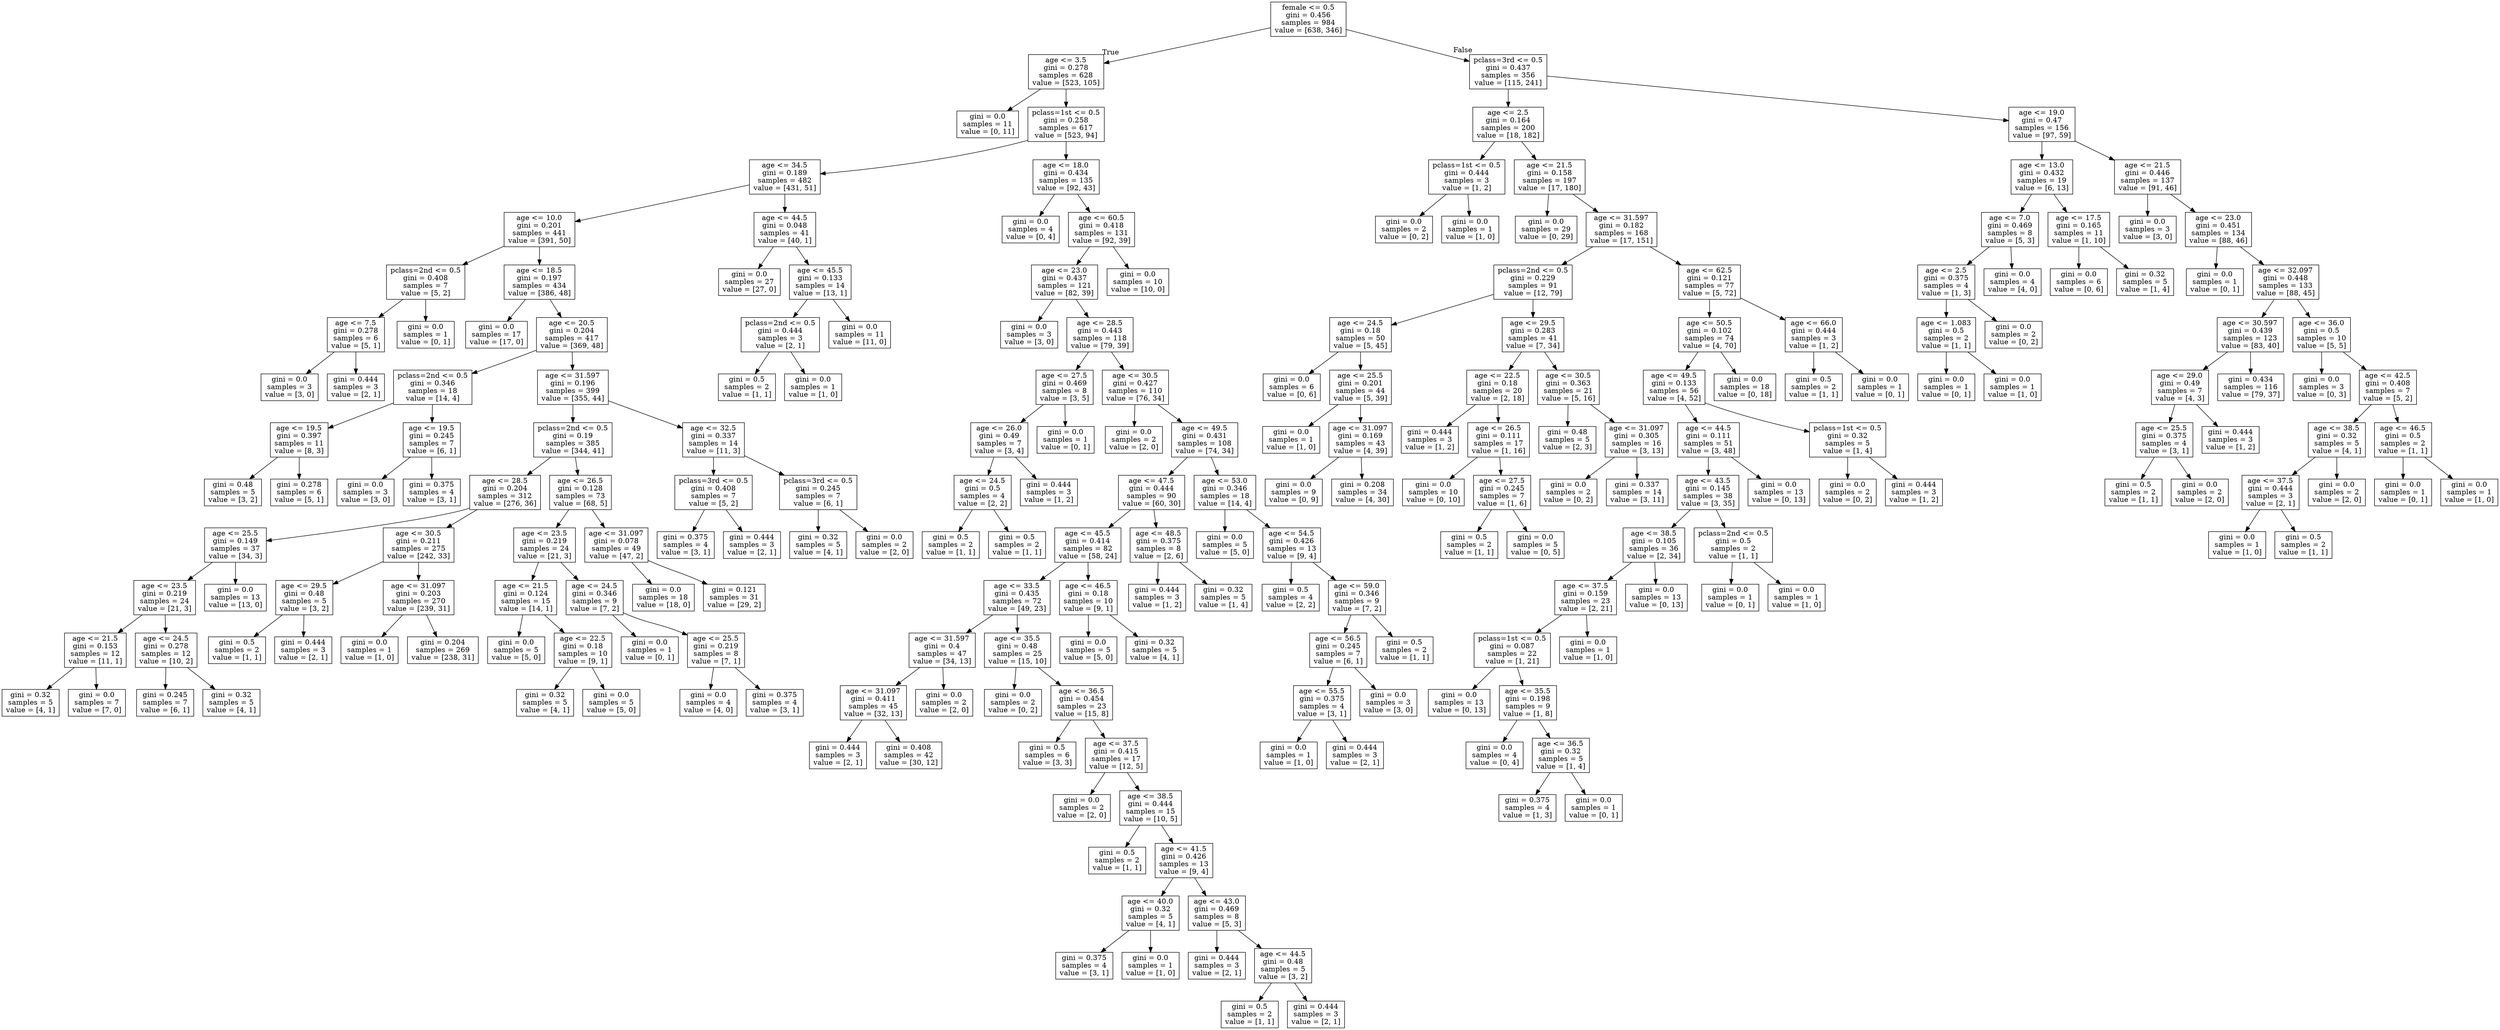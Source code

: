 digraph Tree {
node [shape=box] ;
0 [label="female <= 0.5\ngini = 0.456\nsamples = 984\nvalue = [638, 346]"] ;
1 [label="age <= 3.5\ngini = 0.278\nsamples = 628\nvalue = [523, 105]"] ;
0 -> 1 [labeldistance=2.5, labelangle=45, headlabel="True"] ;
2 [label="gini = 0.0\nsamples = 11\nvalue = [0, 11]"] ;
1 -> 2 ;
3 [label="pclass=1st <= 0.5\ngini = 0.258\nsamples = 617\nvalue = [523, 94]"] ;
1 -> 3 ;
4 [label="age <= 34.5\ngini = 0.189\nsamples = 482\nvalue = [431, 51]"] ;
3 -> 4 ;
5 [label="age <= 10.0\ngini = 0.201\nsamples = 441\nvalue = [391, 50]"] ;
4 -> 5 ;
6 [label="pclass=2nd <= 0.5\ngini = 0.408\nsamples = 7\nvalue = [5, 2]"] ;
5 -> 6 ;
7 [label="age <= 7.5\ngini = 0.278\nsamples = 6\nvalue = [5, 1]"] ;
6 -> 7 ;
8 [label="gini = 0.0\nsamples = 3\nvalue = [3, 0]"] ;
7 -> 8 ;
9 [label="gini = 0.444\nsamples = 3\nvalue = [2, 1]"] ;
7 -> 9 ;
10 [label="gini = 0.0\nsamples = 1\nvalue = [0, 1]"] ;
6 -> 10 ;
11 [label="age <= 18.5\ngini = 0.197\nsamples = 434\nvalue = [386, 48]"] ;
5 -> 11 ;
12 [label="gini = 0.0\nsamples = 17\nvalue = [17, 0]"] ;
11 -> 12 ;
13 [label="age <= 20.5\ngini = 0.204\nsamples = 417\nvalue = [369, 48]"] ;
11 -> 13 ;
14 [label="pclass=2nd <= 0.5\ngini = 0.346\nsamples = 18\nvalue = [14, 4]"] ;
13 -> 14 ;
15 [label="age <= 19.5\ngini = 0.397\nsamples = 11\nvalue = [8, 3]"] ;
14 -> 15 ;
16 [label="gini = 0.48\nsamples = 5\nvalue = [3, 2]"] ;
15 -> 16 ;
17 [label="gini = 0.278\nsamples = 6\nvalue = [5, 1]"] ;
15 -> 17 ;
18 [label="age <= 19.5\ngini = 0.245\nsamples = 7\nvalue = [6, 1]"] ;
14 -> 18 ;
19 [label="gini = 0.0\nsamples = 3\nvalue = [3, 0]"] ;
18 -> 19 ;
20 [label="gini = 0.375\nsamples = 4\nvalue = [3, 1]"] ;
18 -> 20 ;
21 [label="age <= 31.597\ngini = 0.196\nsamples = 399\nvalue = [355, 44]"] ;
13 -> 21 ;
22 [label="pclass=2nd <= 0.5\ngini = 0.19\nsamples = 385\nvalue = [344, 41]"] ;
21 -> 22 ;
23 [label="age <= 28.5\ngini = 0.204\nsamples = 312\nvalue = [276, 36]"] ;
22 -> 23 ;
24 [label="age <= 25.5\ngini = 0.149\nsamples = 37\nvalue = [34, 3]"] ;
23 -> 24 ;
25 [label="age <= 23.5\ngini = 0.219\nsamples = 24\nvalue = [21, 3]"] ;
24 -> 25 ;
26 [label="age <= 21.5\ngini = 0.153\nsamples = 12\nvalue = [11, 1]"] ;
25 -> 26 ;
27 [label="gini = 0.32\nsamples = 5\nvalue = [4, 1]"] ;
26 -> 27 ;
28 [label="gini = 0.0\nsamples = 7\nvalue = [7, 0]"] ;
26 -> 28 ;
29 [label="age <= 24.5\ngini = 0.278\nsamples = 12\nvalue = [10, 2]"] ;
25 -> 29 ;
30 [label="gini = 0.245\nsamples = 7\nvalue = [6, 1]"] ;
29 -> 30 ;
31 [label="gini = 0.32\nsamples = 5\nvalue = [4, 1]"] ;
29 -> 31 ;
32 [label="gini = 0.0\nsamples = 13\nvalue = [13, 0]"] ;
24 -> 32 ;
33 [label="age <= 30.5\ngini = 0.211\nsamples = 275\nvalue = [242, 33]"] ;
23 -> 33 ;
34 [label="age <= 29.5\ngini = 0.48\nsamples = 5\nvalue = [3, 2]"] ;
33 -> 34 ;
35 [label="gini = 0.5\nsamples = 2\nvalue = [1, 1]"] ;
34 -> 35 ;
36 [label="gini = 0.444\nsamples = 3\nvalue = [2, 1]"] ;
34 -> 36 ;
37 [label="age <= 31.097\ngini = 0.203\nsamples = 270\nvalue = [239, 31]"] ;
33 -> 37 ;
38 [label="gini = 0.0\nsamples = 1\nvalue = [1, 0]"] ;
37 -> 38 ;
39 [label="gini = 0.204\nsamples = 269\nvalue = [238, 31]"] ;
37 -> 39 ;
40 [label="age <= 26.5\ngini = 0.128\nsamples = 73\nvalue = [68, 5]"] ;
22 -> 40 ;
41 [label="age <= 23.5\ngini = 0.219\nsamples = 24\nvalue = [21, 3]"] ;
40 -> 41 ;
42 [label="age <= 21.5\ngini = 0.124\nsamples = 15\nvalue = [14, 1]"] ;
41 -> 42 ;
43 [label="gini = 0.0\nsamples = 5\nvalue = [5, 0]"] ;
42 -> 43 ;
44 [label="age <= 22.5\ngini = 0.18\nsamples = 10\nvalue = [9, 1]"] ;
42 -> 44 ;
45 [label="gini = 0.32\nsamples = 5\nvalue = [4, 1]"] ;
44 -> 45 ;
46 [label="gini = 0.0\nsamples = 5\nvalue = [5, 0]"] ;
44 -> 46 ;
47 [label="age <= 24.5\ngini = 0.346\nsamples = 9\nvalue = [7, 2]"] ;
41 -> 47 ;
48 [label="gini = 0.0\nsamples = 1\nvalue = [0, 1]"] ;
47 -> 48 ;
49 [label="age <= 25.5\ngini = 0.219\nsamples = 8\nvalue = [7, 1]"] ;
47 -> 49 ;
50 [label="gini = 0.0\nsamples = 4\nvalue = [4, 0]"] ;
49 -> 50 ;
51 [label="gini = 0.375\nsamples = 4\nvalue = [3, 1]"] ;
49 -> 51 ;
52 [label="age <= 31.097\ngini = 0.078\nsamples = 49\nvalue = [47, 2]"] ;
40 -> 52 ;
53 [label="gini = 0.0\nsamples = 18\nvalue = [18, 0]"] ;
52 -> 53 ;
54 [label="gini = 0.121\nsamples = 31\nvalue = [29, 2]"] ;
52 -> 54 ;
55 [label="age <= 32.5\ngini = 0.337\nsamples = 14\nvalue = [11, 3]"] ;
21 -> 55 ;
56 [label="pclass=3rd <= 0.5\ngini = 0.408\nsamples = 7\nvalue = [5, 2]"] ;
55 -> 56 ;
57 [label="gini = 0.375\nsamples = 4\nvalue = [3, 1]"] ;
56 -> 57 ;
58 [label="gini = 0.444\nsamples = 3\nvalue = [2, 1]"] ;
56 -> 58 ;
59 [label="pclass=3rd <= 0.5\ngini = 0.245\nsamples = 7\nvalue = [6, 1]"] ;
55 -> 59 ;
60 [label="gini = 0.32\nsamples = 5\nvalue = [4, 1]"] ;
59 -> 60 ;
61 [label="gini = 0.0\nsamples = 2\nvalue = [2, 0]"] ;
59 -> 61 ;
62 [label="age <= 44.5\ngini = 0.048\nsamples = 41\nvalue = [40, 1]"] ;
4 -> 62 ;
63 [label="gini = 0.0\nsamples = 27\nvalue = [27, 0]"] ;
62 -> 63 ;
64 [label="age <= 45.5\ngini = 0.133\nsamples = 14\nvalue = [13, 1]"] ;
62 -> 64 ;
65 [label="pclass=2nd <= 0.5\ngini = 0.444\nsamples = 3\nvalue = [2, 1]"] ;
64 -> 65 ;
66 [label="gini = 0.5\nsamples = 2\nvalue = [1, 1]"] ;
65 -> 66 ;
67 [label="gini = 0.0\nsamples = 1\nvalue = [1, 0]"] ;
65 -> 67 ;
68 [label="gini = 0.0\nsamples = 11\nvalue = [11, 0]"] ;
64 -> 68 ;
69 [label="age <= 18.0\ngini = 0.434\nsamples = 135\nvalue = [92, 43]"] ;
3 -> 69 ;
70 [label="gini = 0.0\nsamples = 4\nvalue = [0, 4]"] ;
69 -> 70 ;
71 [label="age <= 60.5\ngini = 0.418\nsamples = 131\nvalue = [92, 39]"] ;
69 -> 71 ;
72 [label="age <= 23.0\ngini = 0.437\nsamples = 121\nvalue = [82, 39]"] ;
71 -> 72 ;
73 [label="gini = 0.0\nsamples = 3\nvalue = [3, 0]"] ;
72 -> 73 ;
74 [label="age <= 28.5\ngini = 0.443\nsamples = 118\nvalue = [79, 39]"] ;
72 -> 74 ;
75 [label="age <= 27.5\ngini = 0.469\nsamples = 8\nvalue = [3, 5]"] ;
74 -> 75 ;
76 [label="age <= 26.0\ngini = 0.49\nsamples = 7\nvalue = [3, 4]"] ;
75 -> 76 ;
77 [label="age <= 24.5\ngini = 0.5\nsamples = 4\nvalue = [2, 2]"] ;
76 -> 77 ;
78 [label="gini = 0.5\nsamples = 2\nvalue = [1, 1]"] ;
77 -> 78 ;
79 [label="gini = 0.5\nsamples = 2\nvalue = [1, 1]"] ;
77 -> 79 ;
80 [label="gini = 0.444\nsamples = 3\nvalue = [1, 2]"] ;
76 -> 80 ;
81 [label="gini = 0.0\nsamples = 1\nvalue = [0, 1]"] ;
75 -> 81 ;
82 [label="age <= 30.5\ngini = 0.427\nsamples = 110\nvalue = [76, 34]"] ;
74 -> 82 ;
83 [label="gini = 0.0\nsamples = 2\nvalue = [2, 0]"] ;
82 -> 83 ;
84 [label="age <= 49.5\ngini = 0.431\nsamples = 108\nvalue = [74, 34]"] ;
82 -> 84 ;
85 [label="age <= 47.5\ngini = 0.444\nsamples = 90\nvalue = [60, 30]"] ;
84 -> 85 ;
86 [label="age <= 45.5\ngini = 0.414\nsamples = 82\nvalue = [58, 24]"] ;
85 -> 86 ;
87 [label="age <= 33.5\ngini = 0.435\nsamples = 72\nvalue = [49, 23]"] ;
86 -> 87 ;
88 [label="age <= 31.597\ngini = 0.4\nsamples = 47\nvalue = [34, 13]"] ;
87 -> 88 ;
89 [label="age <= 31.097\ngini = 0.411\nsamples = 45\nvalue = [32, 13]"] ;
88 -> 89 ;
90 [label="gini = 0.444\nsamples = 3\nvalue = [2, 1]"] ;
89 -> 90 ;
91 [label="gini = 0.408\nsamples = 42\nvalue = [30, 12]"] ;
89 -> 91 ;
92 [label="gini = 0.0\nsamples = 2\nvalue = [2, 0]"] ;
88 -> 92 ;
93 [label="age <= 35.5\ngini = 0.48\nsamples = 25\nvalue = [15, 10]"] ;
87 -> 93 ;
94 [label="gini = 0.0\nsamples = 2\nvalue = [0, 2]"] ;
93 -> 94 ;
95 [label="age <= 36.5\ngini = 0.454\nsamples = 23\nvalue = [15, 8]"] ;
93 -> 95 ;
96 [label="gini = 0.5\nsamples = 6\nvalue = [3, 3]"] ;
95 -> 96 ;
97 [label="age <= 37.5\ngini = 0.415\nsamples = 17\nvalue = [12, 5]"] ;
95 -> 97 ;
98 [label="gini = 0.0\nsamples = 2\nvalue = [2, 0]"] ;
97 -> 98 ;
99 [label="age <= 38.5\ngini = 0.444\nsamples = 15\nvalue = [10, 5]"] ;
97 -> 99 ;
100 [label="gini = 0.5\nsamples = 2\nvalue = [1, 1]"] ;
99 -> 100 ;
101 [label="age <= 41.5\ngini = 0.426\nsamples = 13\nvalue = [9, 4]"] ;
99 -> 101 ;
102 [label="age <= 40.0\ngini = 0.32\nsamples = 5\nvalue = [4, 1]"] ;
101 -> 102 ;
103 [label="gini = 0.375\nsamples = 4\nvalue = [3, 1]"] ;
102 -> 103 ;
104 [label="gini = 0.0\nsamples = 1\nvalue = [1, 0]"] ;
102 -> 104 ;
105 [label="age <= 43.0\ngini = 0.469\nsamples = 8\nvalue = [5, 3]"] ;
101 -> 105 ;
106 [label="gini = 0.444\nsamples = 3\nvalue = [2, 1]"] ;
105 -> 106 ;
107 [label="age <= 44.5\ngini = 0.48\nsamples = 5\nvalue = [3, 2]"] ;
105 -> 107 ;
108 [label="gini = 0.5\nsamples = 2\nvalue = [1, 1]"] ;
107 -> 108 ;
109 [label="gini = 0.444\nsamples = 3\nvalue = [2, 1]"] ;
107 -> 109 ;
110 [label="age <= 46.5\ngini = 0.18\nsamples = 10\nvalue = [9, 1]"] ;
86 -> 110 ;
111 [label="gini = 0.0\nsamples = 5\nvalue = [5, 0]"] ;
110 -> 111 ;
112 [label="gini = 0.32\nsamples = 5\nvalue = [4, 1]"] ;
110 -> 112 ;
113 [label="age <= 48.5\ngini = 0.375\nsamples = 8\nvalue = [2, 6]"] ;
85 -> 113 ;
114 [label="gini = 0.444\nsamples = 3\nvalue = [1, 2]"] ;
113 -> 114 ;
115 [label="gini = 0.32\nsamples = 5\nvalue = [1, 4]"] ;
113 -> 115 ;
116 [label="age <= 53.0\ngini = 0.346\nsamples = 18\nvalue = [14, 4]"] ;
84 -> 116 ;
117 [label="gini = 0.0\nsamples = 5\nvalue = [5, 0]"] ;
116 -> 117 ;
118 [label="age <= 54.5\ngini = 0.426\nsamples = 13\nvalue = [9, 4]"] ;
116 -> 118 ;
119 [label="gini = 0.5\nsamples = 4\nvalue = [2, 2]"] ;
118 -> 119 ;
120 [label="age <= 59.0\ngini = 0.346\nsamples = 9\nvalue = [7, 2]"] ;
118 -> 120 ;
121 [label="age <= 56.5\ngini = 0.245\nsamples = 7\nvalue = [6, 1]"] ;
120 -> 121 ;
122 [label="age <= 55.5\ngini = 0.375\nsamples = 4\nvalue = [3, 1]"] ;
121 -> 122 ;
123 [label="gini = 0.0\nsamples = 1\nvalue = [1, 0]"] ;
122 -> 123 ;
124 [label="gini = 0.444\nsamples = 3\nvalue = [2, 1]"] ;
122 -> 124 ;
125 [label="gini = 0.0\nsamples = 3\nvalue = [3, 0]"] ;
121 -> 125 ;
126 [label="gini = 0.5\nsamples = 2\nvalue = [1, 1]"] ;
120 -> 126 ;
127 [label="gini = 0.0\nsamples = 10\nvalue = [10, 0]"] ;
71 -> 127 ;
128 [label="pclass=3rd <= 0.5\ngini = 0.437\nsamples = 356\nvalue = [115, 241]"] ;
0 -> 128 [labeldistance=2.5, labelangle=-45, headlabel="False"] ;
129 [label="age <= 2.5\ngini = 0.164\nsamples = 200\nvalue = [18, 182]"] ;
128 -> 129 ;
130 [label="pclass=1st <= 0.5\ngini = 0.444\nsamples = 3\nvalue = [1, 2]"] ;
129 -> 130 ;
131 [label="gini = 0.0\nsamples = 2\nvalue = [0, 2]"] ;
130 -> 131 ;
132 [label="gini = 0.0\nsamples = 1\nvalue = [1, 0]"] ;
130 -> 132 ;
133 [label="age <= 21.5\ngini = 0.158\nsamples = 197\nvalue = [17, 180]"] ;
129 -> 133 ;
134 [label="gini = 0.0\nsamples = 29\nvalue = [0, 29]"] ;
133 -> 134 ;
135 [label="age <= 31.597\ngini = 0.182\nsamples = 168\nvalue = [17, 151]"] ;
133 -> 135 ;
136 [label="pclass=2nd <= 0.5\ngini = 0.229\nsamples = 91\nvalue = [12, 79]"] ;
135 -> 136 ;
137 [label="age <= 24.5\ngini = 0.18\nsamples = 50\nvalue = [5, 45]"] ;
136 -> 137 ;
138 [label="gini = 0.0\nsamples = 6\nvalue = [0, 6]"] ;
137 -> 138 ;
139 [label="age <= 25.5\ngini = 0.201\nsamples = 44\nvalue = [5, 39]"] ;
137 -> 139 ;
140 [label="gini = 0.0\nsamples = 1\nvalue = [1, 0]"] ;
139 -> 140 ;
141 [label="age <= 31.097\ngini = 0.169\nsamples = 43\nvalue = [4, 39]"] ;
139 -> 141 ;
142 [label="gini = 0.0\nsamples = 9\nvalue = [0, 9]"] ;
141 -> 142 ;
143 [label="gini = 0.208\nsamples = 34\nvalue = [4, 30]"] ;
141 -> 143 ;
144 [label="age <= 29.5\ngini = 0.283\nsamples = 41\nvalue = [7, 34]"] ;
136 -> 144 ;
145 [label="age <= 22.5\ngini = 0.18\nsamples = 20\nvalue = [2, 18]"] ;
144 -> 145 ;
146 [label="gini = 0.444\nsamples = 3\nvalue = [1, 2]"] ;
145 -> 146 ;
147 [label="age <= 26.5\ngini = 0.111\nsamples = 17\nvalue = [1, 16]"] ;
145 -> 147 ;
148 [label="gini = 0.0\nsamples = 10\nvalue = [0, 10]"] ;
147 -> 148 ;
149 [label="age <= 27.5\ngini = 0.245\nsamples = 7\nvalue = [1, 6]"] ;
147 -> 149 ;
150 [label="gini = 0.5\nsamples = 2\nvalue = [1, 1]"] ;
149 -> 150 ;
151 [label="gini = 0.0\nsamples = 5\nvalue = [0, 5]"] ;
149 -> 151 ;
152 [label="age <= 30.5\ngini = 0.363\nsamples = 21\nvalue = [5, 16]"] ;
144 -> 152 ;
153 [label="gini = 0.48\nsamples = 5\nvalue = [2, 3]"] ;
152 -> 153 ;
154 [label="age <= 31.097\ngini = 0.305\nsamples = 16\nvalue = [3, 13]"] ;
152 -> 154 ;
155 [label="gini = 0.0\nsamples = 2\nvalue = [0, 2]"] ;
154 -> 155 ;
156 [label="gini = 0.337\nsamples = 14\nvalue = [3, 11]"] ;
154 -> 156 ;
157 [label="age <= 62.5\ngini = 0.121\nsamples = 77\nvalue = [5, 72]"] ;
135 -> 157 ;
158 [label="age <= 50.5\ngini = 0.102\nsamples = 74\nvalue = [4, 70]"] ;
157 -> 158 ;
159 [label="age <= 49.5\ngini = 0.133\nsamples = 56\nvalue = [4, 52]"] ;
158 -> 159 ;
160 [label="age <= 44.5\ngini = 0.111\nsamples = 51\nvalue = [3, 48]"] ;
159 -> 160 ;
161 [label="age <= 43.5\ngini = 0.145\nsamples = 38\nvalue = [3, 35]"] ;
160 -> 161 ;
162 [label="age <= 38.5\ngini = 0.105\nsamples = 36\nvalue = [2, 34]"] ;
161 -> 162 ;
163 [label="age <= 37.5\ngini = 0.159\nsamples = 23\nvalue = [2, 21]"] ;
162 -> 163 ;
164 [label="pclass=1st <= 0.5\ngini = 0.087\nsamples = 22\nvalue = [1, 21]"] ;
163 -> 164 ;
165 [label="gini = 0.0\nsamples = 13\nvalue = [0, 13]"] ;
164 -> 165 ;
166 [label="age <= 35.5\ngini = 0.198\nsamples = 9\nvalue = [1, 8]"] ;
164 -> 166 ;
167 [label="gini = 0.0\nsamples = 4\nvalue = [0, 4]"] ;
166 -> 167 ;
168 [label="age <= 36.5\ngini = 0.32\nsamples = 5\nvalue = [1, 4]"] ;
166 -> 168 ;
169 [label="gini = 0.375\nsamples = 4\nvalue = [1, 3]"] ;
168 -> 169 ;
170 [label="gini = 0.0\nsamples = 1\nvalue = [0, 1]"] ;
168 -> 170 ;
171 [label="gini = 0.0\nsamples = 1\nvalue = [1, 0]"] ;
163 -> 171 ;
172 [label="gini = 0.0\nsamples = 13\nvalue = [0, 13]"] ;
162 -> 172 ;
173 [label="pclass=2nd <= 0.5\ngini = 0.5\nsamples = 2\nvalue = [1, 1]"] ;
161 -> 173 ;
174 [label="gini = 0.0\nsamples = 1\nvalue = [0, 1]"] ;
173 -> 174 ;
175 [label="gini = 0.0\nsamples = 1\nvalue = [1, 0]"] ;
173 -> 175 ;
176 [label="gini = 0.0\nsamples = 13\nvalue = [0, 13]"] ;
160 -> 176 ;
177 [label="pclass=1st <= 0.5\ngini = 0.32\nsamples = 5\nvalue = [1, 4]"] ;
159 -> 177 ;
178 [label="gini = 0.0\nsamples = 2\nvalue = [0, 2]"] ;
177 -> 178 ;
179 [label="gini = 0.444\nsamples = 3\nvalue = [1, 2]"] ;
177 -> 179 ;
180 [label="gini = 0.0\nsamples = 18\nvalue = [0, 18]"] ;
158 -> 180 ;
181 [label="age <= 66.0\ngini = 0.444\nsamples = 3\nvalue = [1, 2]"] ;
157 -> 181 ;
182 [label="gini = 0.5\nsamples = 2\nvalue = [1, 1]"] ;
181 -> 182 ;
183 [label="gini = 0.0\nsamples = 1\nvalue = [0, 1]"] ;
181 -> 183 ;
184 [label="age <= 19.0\ngini = 0.47\nsamples = 156\nvalue = [97, 59]"] ;
128 -> 184 ;
185 [label="age <= 13.0\ngini = 0.432\nsamples = 19\nvalue = [6, 13]"] ;
184 -> 185 ;
186 [label="age <= 7.0\ngini = 0.469\nsamples = 8\nvalue = [5, 3]"] ;
185 -> 186 ;
187 [label="age <= 2.5\ngini = 0.375\nsamples = 4\nvalue = [1, 3]"] ;
186 -> 187 ;
188 [label="age <= 1.083\ngini = 0.5\nsamples = 2\nvalue = [1, 1]"] ;
187 -> 188 ;
189 [label="gini = 0.0\nsamples = 1\nvalue = [0, 1]"] ;
188 -> 189 ;
190 [label="gini = 0.0\nsamples = 1\nvalue = [1, 0]"] ;
188 -> 190 ;
191 [label="gini = 0.0\nsamples = 2\nvalue = [0, 2]"] ;
187 -> 191 ;
192 [label="gini = 0.0\nsamples = 4\nvalue = [4, 0]"] ;
186 -> 192 ;
193 [label="age <= 17.5\ngini = 0.165\nsamples = 11\nvalue = [1, 10]"] ;
185 -> 193 ;
194 [label="gini = 0.0\nsamples = 6\nvalue = [0, 6]"] ;
193 -> 194 ;
195 [label="gini = 0.32\nsamples = 5\nvalue = [1, 4]"] ;
193 -> 195 ;
196 [label="age <= 21.5\ngini = 0.446\nsamples = 137\nvalue = [91, 46]"] ;
184 -> 196 ;
197 [label="gini = 0.0\nsamples = 3\nvalue = [3, 0]"] ;
196 -> 197 ;
198 [label="age <= 23.0\ngini = 0.451\nsamples = 134\nvalue = [88, 46]"] ;
196 -> 198 ;
199 [label="gini = 0.0\nsamples = 1\nvalue = [0, 1]"] ;
198 -> 199 ;
200 [label="age <= 32.097\ngini = 0.448\nsamples = 133\nvalue = [88, 45]"] ;
198 -> 200 ;
201 [label="age <= 30.597\ngini = 0.439\nsamples = 123\nvalue = [83, 40]"] ;
200 -> 201 ;
202 [label="age <= 29.0\ngini = 0.49\nsamples = 7\nvalue = [4, 3]"] ;
201 -> 202 ;
203 [label="age <= 25.5\ngini = 0.375\nsamples = 4\nvalue = [3, 1]"] ;
202 -> 203 ;
204 [label="gini = 0.5\nsamples = 2\nvalue = [1, 1]"] ;
203 -> 204 ;
205 [label="gini = 0.0\nsamples = 2\nvalue = [2, 0]"] ;
203 -> 205 ;
206 [label="gini = 0.444\nsamples = 3\nvalue = [1, 2]"] ;
202 -> 206 ;
207 [label="gini = 0.434\nsamples = 116\nvalue = [79, 37]"] ;
201 -> 207 ;
208 [label="age <= 36.0\ngini = 0.5\nsamples = 10\nvalue = [5, 5]"] ;
200 -> 208 ;
209 [label="gini = 0.0\nsamples = 3\nvalue = [0, 3]"] ;
208 -> 209 ;
210 [label="age <= 42.5\ngini = 0.408\nsamples = 7\nvalue = [5, 2]"] ;
208 -> 210 ;
211 [label="age <= 38.5\ngini = 0.32\nsamples = 5\nvalue = [4, 1]"] ;
210 -> 211 ;
212 [label="age <= 37.5\ngini = 0.444\nsamples = 3\nvalue = [2, 1]"] ;
211 -> 212 ;
213 [label="gini = 0.0\nsamples = 1\nvalue = [1, 0]"] ;
212 -> 213 ;
214 [label="gini = 0.5\nsamples = 2\nvalue = [1, 1]"] ;
212 -> 214 ;
215 [label="gini = 0.0\nsamples = 2\nvalue = [2, 0]"] ;
211 -> 215 ;
216 [label="age <= 46.5\ngini = 0.5\nsamples = 2\nvalue = [1, 1]"] ;
210 -> 216 ;
217 [label="gini = 0.0\nsamples = 1\nvalue = [0, 1]"] ;
216 -> 217 ;
218 [label="gini = 0.0\nsamples = 1\nvalue = [1, 0]"] ;
216 -> 218 ;
}